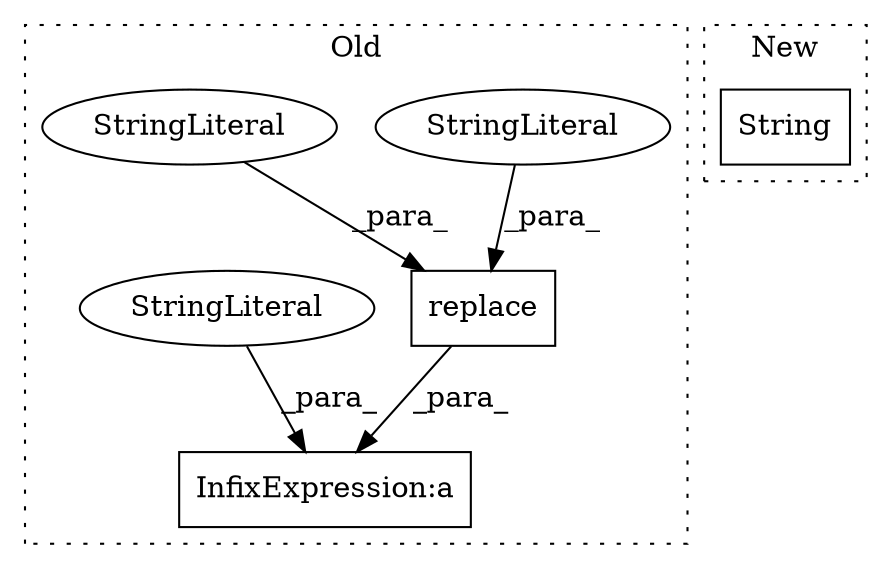 digraph G {
subgraph cluster0 {
1 [label="replace" a="32" s="758,779" l="8,1" shape="box"];
3 [label="InfixExpression:a" a="27" s="722" l="14" shape="box"];
4 [label="StringLiteral" a="45" s="766" l="3" shape="ellipse"];
5 [label="StringLiteral" a="45" s="770" l="9" shape="ellipse"];
6 [label="StringLiteral" a="45" s="715" l="7" shape="ellipse"];
label = "Old";
style="dotted";
}
subgraph cluster1 {
2 [label="String" a="32" s="721,733" l="7,1" shape="box"];
label = "New";
style="dotted";
}
1 -> 3 [label="_para_"];
4 -> 1 [label="_para_"];
5 -> 1 [label="_para_"];
6 -> 3 [label="_para_"];
}
